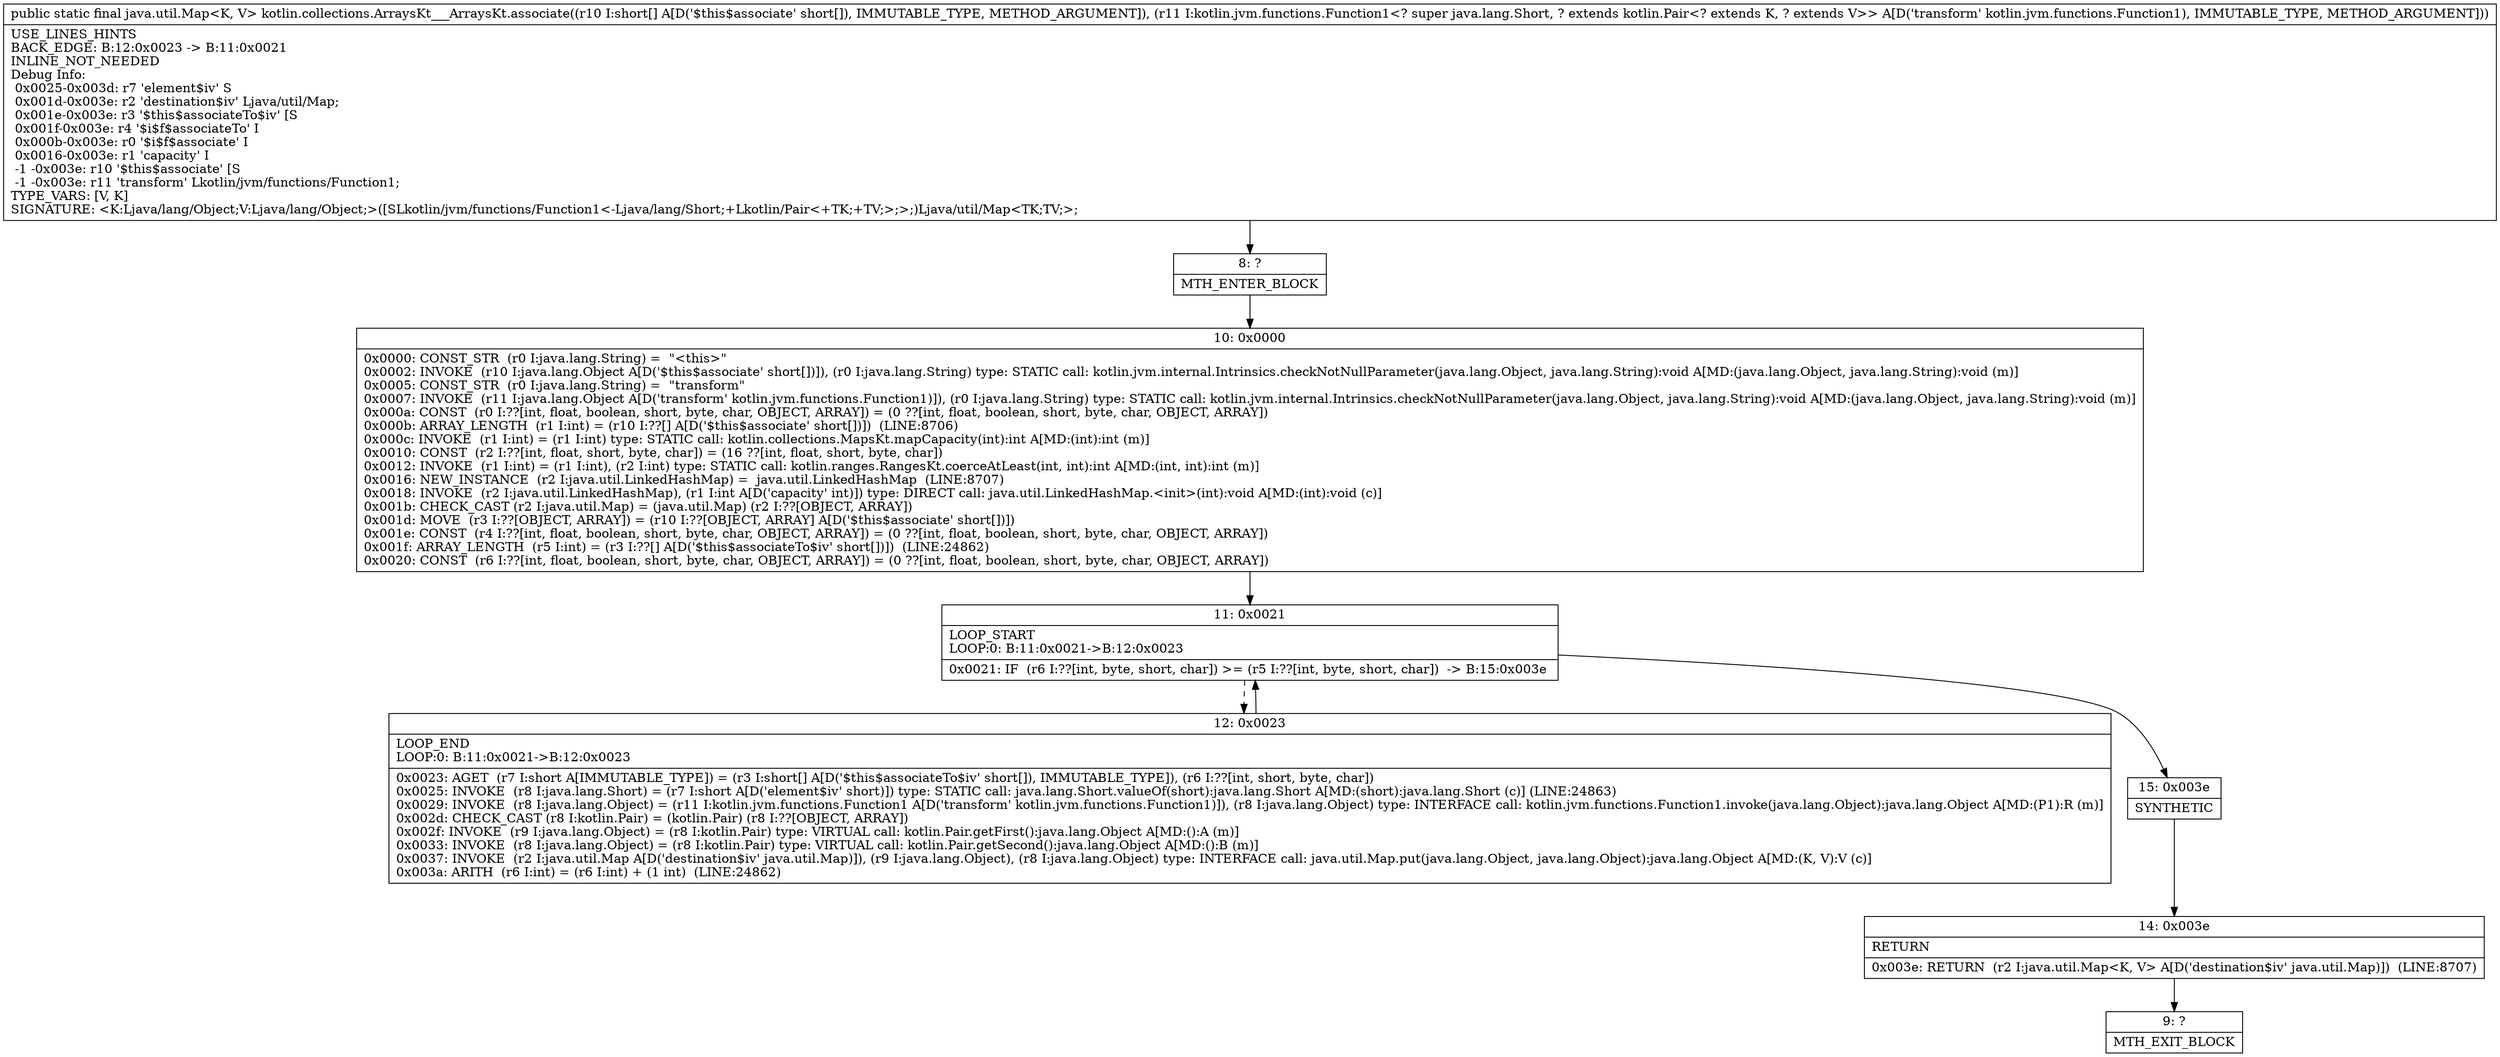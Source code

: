 digraph "CFG forkotlin.collections.ArraysKt___ArraysKt.associate([SLkotlin\/jvm\/functions\/Function1;)Ljava\/util\/Map;" {
Node_8 [shape=record,label="{8\:\ ?|MTH_ENTER_BLOCK\l}"];
Node_10 [shape=record,label="{10\:\ 0x0000|0x0000: CONST_STR  (r0 I:java.lang.String) =  \"\<this\>\" \l0x0002: INVOKE  (r10 I:java.lang.Object A[D('$this$associate' short[])]), (r0 I:java.lang.String) type: STATIC call: kotlin.jvm.internal.Intrinsics.checkNotNullParameter(java.lang.Object, java.lang.String):void A[MD:(java.lang.Object, java.lang.String):void (m)]\l0x0005: CONST_STR  (r0 I:java.lang.String) =  \"transform\" \l0x0007: INVOKE  (r11 I:java.lang.Object A[D('transform' kotlin.jvm.functions.Function1)]), (r0 I:java.lang.String) type: STATIC call: kotlin.jvm.internal.Intrinsics.checkNotNullParameter(java.lang.Object, java.lang.String):void A[MD:(java.lang.Object, java.lang.String):void (m)]\l0x000a: CONST  (r0 I:??[int, float, boolean, short, byte, char, OBJECT, ARRAY]) = (0 ??[int, float, boolean, short, byte, char, OBJECT, ARRAY]) \l0x000b: ARRAY_LENGTH  (r1 I:int) = (r10 I:??[] A[D('$this$associate' short[])])  (LINE:8706)\l0x000c: INVOKE  (r1 I:int) = (r1 I:int) type: STATIC call: kotlin.collections.MapsKt.mapCapacity(int):int A[MD:(int):int (m)]\l0x0010: CONST  (r2 I:??[int, float, short, byte, char]) = (16 ??[int, float, short, byte, char]) \l0x0012: INVOKE  (r1 I:int) = (r1 I:int), (r2 I:int) type: STATIC call: kotlin.ranges.RangesKt.coerceAtLeast(int, int):int A[MD:(int, int):int (m)]\l0x0016: NEW_INSTANCE  (r2 I:java.util.LinkedHashMap) =  java.util.LinkedHashMap  (LINE:8707)\l0x0018: INVOKE  (r2 I:java.util.LinkedHashMap), (r1 I:int A[D('capacity' int)]) type: DIRECT call: java.util.LinkedHashMap.\<init\>(int):void A[MD:(int):void (c)]\l0x001b: CHECK_CAST (r2 I:java.util.Map) = (java.util.Map) (r2 I:??[OBJECT, ARRAY]) \l0x001d: MOVE  (r3 I:??[OBJECT, ARRAY]) = (r10 I:??[OBJECT, ARRAY] A[D('$this$associate' short[])]) \l0x001e: CONST  (r4 I:??[int, float, boolean, short, byte, char, OBJECT, ARRAY]) = (0 ??[int, float, boolean, short, byte, char, OBJECT, ARRAY]) \l0x001f: ARRAY_LENGTH  (r5 I:int) = (r3 I:??[] A[D('$this$associateTo$iv' short[])])  (LINE:24862)\l0x0020: CONST  (r6 I:??[int, float, boolean, short, byte, char, OBJECT, ARRAY]) = (0 ??[int, float, boolean, short, byte, char, OBJECT, ARRAY]) \l}"];
Node_11 [shape=record,label="{11\:\ 0x0021|LOOP_START\lLOOP:0: B:11:0x0021\-\>B:12:0x0023\l|0x0021: IF  (r6 I:??[int, byte, short, char]) \>= (r5 I:??[int, byte, short, char])  \-\> B:15:0x003e \l}"];
Node_12 [shape=record,label="{12\:\ 0x0023|LOOP_END\lLOOP:0: B:11:0x0021\-\>B:12:0x0023\l|0x0023: AGET  (r7 I:short A[IMMUTABLE_TYPE]) = (r3 I:short[] A[D('$this$associateTo$iv' short[]), IMMUTABLE_TYPE]), (r6 I:??[int, short, byte, char]) \l0x0025: INVOKE  (r8 I:java.lang.Short) = (r7 I:short A[D('element$iv' short)]) type: STATIC call: java.lang.Short.valueOf(short):java.lang.Short A[MD:(short):java.lang.Short (c)] (LINE:24863)\l0x0029: INVOKE  (r8 I:java.lang.Object) = (r11 I:kotlin.jvm.functions.Function1 A[D('transform' kotlin.jvm.functions.Function1)]), (r8 I:java.lang.Object) type: INTERFACE call: kotlin.jvm.functions.Function1.invoke(java.lang.Object):java.lang.Object A[MD:(P1):R (m)]\l0x002d: CHECK_CAST (r8 I:kotlin.Pair) = (kotlin.Pair) (r8 I:??[OBJECT, ARRAY]) \l0x002f: INVOKE  (r9 I:java.lang.Object) = (r8 I:kotlin.Pair) type: VIRTUAL call: kotlin.Pair.getFirst():java.lang.Object A[MD:():A (m)]\l0x0033: INVOKE  (r8 I:java.lang.Object) = (r8 I:kotlin.Pair) type: VIRTUAL call: kotlin.Pair.getSecond():java.lang.Object A[MD:():B (m)]\l0x0037: INVOKE  (r2 I:java.util.Map A[D('destination$iv' java.util.Map)]), (r9 I:java.lang.Object), (r8 I:java.lang.Object) type: INTERFACE call: java.util.Map.put(java.lang.Object, java.lang.Object):java.lang.Object A[MD:(K, V):V (c)]\l0x003a: ARITH  (r6 I:int) = (r6 I:int) + (1 int)  (LINE:24862)\l}"];
Node_15 [shape=record,label="{15\:\ 0x003e|SYNTHETIC\l}"];
Node_14 [shape=record,label="{14\:\ 0x003e|RETURN\l|0x003e: RETURN  (r2 I:java.util.Map\<K, V\> A[D('destination$iv' java.util.Map)])  (LINE:8707)\l}"];
Node_9 [shape=record,label="{9\:\ ?|MTH_EXIT_BLOCK\l}"];
MethodNode[shape=record,label="{public static final java.util.Map\<K, V\> kotlin.collections.ArraysKt___ArraysKt.associate((r10 I:short[] A[D('$this$associate' short[]), IMMUTABLE_TYPE, METHOD_ARGUMENT]), (r11 I:kotlin.jvm.functions.Function1\<? super java.lang.Short, ? extends kotlin.Pair\<? extends K, ? extends V\>\> A[D('transform' kotlin.jvm.functions.Function1), IMMUTABLE_TYPE, METHOD_ARGUMENT]))  | USE_LINES_HINTS\lBACK_EDGE: B:12:0x0023 \-\> B:11:0x0021\lINLINE_NOT_NEEDED\lDebug Info:\l  0x0025\-0x003d: r7 'element$iv' S\l  0x001d\-0x003e: r2 'destination$iv' Ljava\/util\/Map;\l  0x001e\-0x003e: r3 '$this$associateTo$iv' [S\l  0x001f\-0x003e: r4 '$i$f$associateTo' I\l  0x000b\-0x003e: r0 '$i$f$associate' I\l  0x0016\-0x003e: r1 'capacity' I\l  \-1 \-0x003e: r10 '$this$associate' [S\l  \-1 \-0x003e: r11 'transform' Lkotlin\/jvm\/functions\/Function1;\lTYPE_VARS: [V, K]\lSIGNATURE: \<K:Ljava\/lang\/Object;V:Ljava\/lang\/Object;\>([SLkotlin\/jvm\/functions\/Function1\<\-Ljava\/lang\/Short;+Lkotlin\/Pair\<+TK;+TV;\>;\>;)Ljava\/util\/Map\<TK;TV;\>;\l}"];
MethodNode -> Node_8;Node_8 -> Node_10;
Node_10 -> Node_11;
Node_11 -> Node_12[style=dashed];
Node_11 -> Node_15;
Node_12 -> Node_11;
Node_15 -> Node_14;
Node_14 -> Node_9;
}

